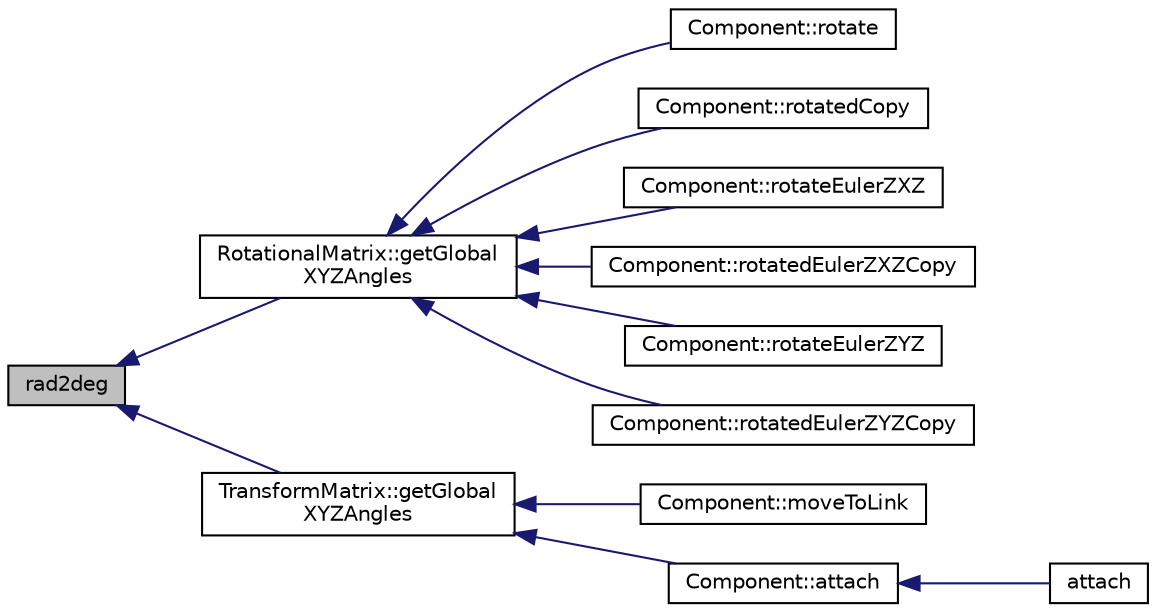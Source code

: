 digraph "rad2deg"
{
  edge [fontname="Helvetica",fontsize="10",labelfontname="Helvetica",labelfontsize="10"];
  node [fontname="Helvetica",fontsize="10",shape=record];
  rankdir="LR";
  Node1 [label="rad2deg",height=0.2,width=0.4,color="black", fillcolor="grey75", style="filled" fontcolor="black"];
  Node1 -> Node2 [dir="back",color="midnightblue",fontsize="10",style="solid",fontname="Helvetica"];
  Node2 [label="RotationalMatrix::getGlobal\lXYZAngles",height=0.2,width=0.4,color="black", fillcolor="white", style="filled",URL="$classRotationalMatrix.html#a6e8d9b68336d9507fb71f0e8fea58524",tooltip="Gets the rotation angles about the fixed axes x,y,z. Obtains the rotation angles about the fixed x..."];
  Node2 -> Node3 [dir="back",color="midnightblue",fontsize="10",style="solid",fontname="Helvetica"];
  Node3 [label="Component::rotate",height=0.2,width=0.4,color="black", fillcolor="white", style="filled",URL="$classComponent.html#a39f2dd14e288a4ad7dd694c663d0b168",tooltip="Rotate the component."];
  Node2 -> Node4 [dir="back",color="midnightblue",fontsize="10",style="solid",fontname="Helvetica"];
  Node4 [label="Component::rotatedCopy",height=0.2,width=0.4,color="black", fillcolor="white", style="filled",URL="$classComponent.html#a8dd330613261b7e69280fb7666ae869b"];
  Node2 -> Node5 [dir="back",color="midnightblue",fontsize="10",style="solid",fontname="Helvetica"];
  Node5 [label="Component::rotateEulerZXZ",height=0.2,width=0.4,color="black", fillcolor="white", style="filled",URL="$classComponent.html#a8ce5e794cdbe6d675999921c019e9067",tooltip="Rotate the component with Euler Angles ZX&#39;Z&#39;&#39;."];
  Node2 -> Node6 [dir="back",color="midnightblue",fontsize="10",style="solid",fontname="Helvetica"];
  Node6 [label="Component::rotatedEulerZXZCopy",height=0.2,width=0.4,color="black", fillcolor="white", style="filled",URL="$classComponent.html#ab274194213390b91a710465d7c7c12ea",tooltip="Rotate a copy of the component with Euler Angles ZX&#39;Z&#39;&#39;."];
  Node2 -> Node7 [dir="back",color="midnightblue",fontsize="10",style="solid",fontname="Helvetica"];
  Node7 [label="Component::rotateEulerZYZ",height=0.2,width=0.4,color="black", fillcolor="white", style="filled",URL="$classComponent.html#a841b4b1a8040df25a0dc83c413e90878",tooltip="Rotate the component with Euler Angles ZY&#39;Z&#39;&#39;."];
  Node2 -> Node8 [dir="back",color="midnightblue",fontsize="10",style="solid",fontname="Helvetica"];
  Node8 [label="Component::rotatedEulerZYZCopy",height=0.2,width=0.4,color="black", fillcolor="white", style="filled",URL="$classComponent.html#a0ec11e37ac626ea7ea2ce8019a828a16",tooltip="Rotate a copy of the component with Euler Angles ZX&#39;Z&#39;&#39;."];
  Node1 -> Node9 [dir="back",color="midnightblue",fontsize="10",style="solid",fontname="Helvetica"];
  Node9 [label="TransformMatrix::getGlobal\lXYZAngles",height=0.2,width=0.4,color="black", fillcolor="white", style="filled",URL="$classTransformMatrix.html#a4559456160bd3837e04274e40c94e0d3",tooltip="Gets the rotation angles about the fixed axes x,y,z. Obtains the rotation angles about the fixed x..."];
  Node9 -> Node10 [dir="back",color="midnightblue",fontsize="10",style="solid",fontname="Helvetica"];
  Node10 [label="Component::moveToLink",height=0.2,width=0.4,color="black", fillcolor="white", style="filled",URL="$classComponent.html#a90358faa491581771a2677e8cdc00bfd",tooltip="Move To Link Function This method rotates and translates the component in order to place it at a link..."];
  Node9 -> Node11 [dir="back",color="midnightblue",fontsize="10",style="solid",fontname="Helvetica"];
  Node11 [label="Component::attach",height=0.2,width=0.4,color="black", fillcolor="white", style="filled",URL="$classComponent.html#a229e816c0585cc4452b0200e0e842d1c",tooltip="Attaches two components This method attaches attachment component to the componet, making the links fit together."];
  Node11 -> Node12 [dir="back",color="midnightblue",fontsize="10",style="solid",fontname="Helvetica"];
  Node12 [label="attach",height=0.2,width=0.4,color="black", fillcolor="white", style="filled",URL="$globalfunctions_8h.html#a09e34955be2ae478ecf8ee52ce4cc741",tooltip="Attaches two components This method attaches attachment component to base componet, making the links fit together."];
}
